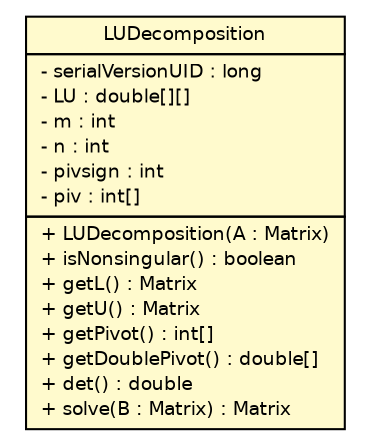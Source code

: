 #!/usr/local/bin/dot
#
# Class diagram 
# Generated by UMLGraph version R5_6-24-gf6e263 (http://www.umlgraph.org/)
#

digraph G {
	edge [fontname="Helvetica",fontsize=10,labelfontname="Helvetica",labelfontsize=10];
	node [fontname="Helvetica",fontsize=10,shape=plaintext];
	nodesep=0.25;
	ranksep=0.5;
	// lejos.utility.LUDecomposition
	c5900 [label=<<table title="lejos.utility.LUDecomposition" border="0" cellborder="1" cellspacing="0" cellpadding="2" port="p" bgcolor="lemonChiffon" href="./LUDecomposition.html">
		<tr><td><table border="0" cellspacing="0" cellpadding="1">
<tr><td align="center" balign="center"> LUDecomposition </td></tr>
		</table></td></tr>
		<tr><td><table border="0" cellspacing="0" cellpadding="1">
<tr><td align="left" balign="left"> - serialVersionUID : long </td></tr>
<tr><td align="left" balign="left"> - LU : double[][] </td></tr>
<tr><td align="left" balign="left"> - m : int </td></tr>
<tr><td align="left" balign="left"> - n : int </td></tr>
<tr><td align="left" balign="left"> - pivsign : int </td></tr>
<tr><td align="left" balign="left"> - piv : int[] </td></tr>
		</table></td></tr>
		<tr><td><table border="0" cellspacing="0" cellpadding="1">
<tr><td align="left" balign="left"> + LUDecomposition(A : Matrix) </td></tr>
<tr><td align="left" balign="left"> + isNonsingular() : boolean </td></tr>
<tr><td align="left" balign="left"> + getL() : Matrix </td></tr>
<tr><td align="left" balign="left"> + getU() : Matrix </td></tr>
<tr><td align="left" balign="left"> + getPivot() : int[] </td></tr>
<tr><td align="left" balign="left"> + getDoublePivot() : double[] </td></tr>
<tr><td align="left" balign="left"> + det() : double </td></tr>
<tr><td align="left" balign="left"> + solve(B : Matrix) : Matrix </td></tr>
		</table></td></tr>
		</table>>, URL="./LUDecomposition.html", fontname="Helvetica", fontcolor="black", fontsize=9.0];
}


